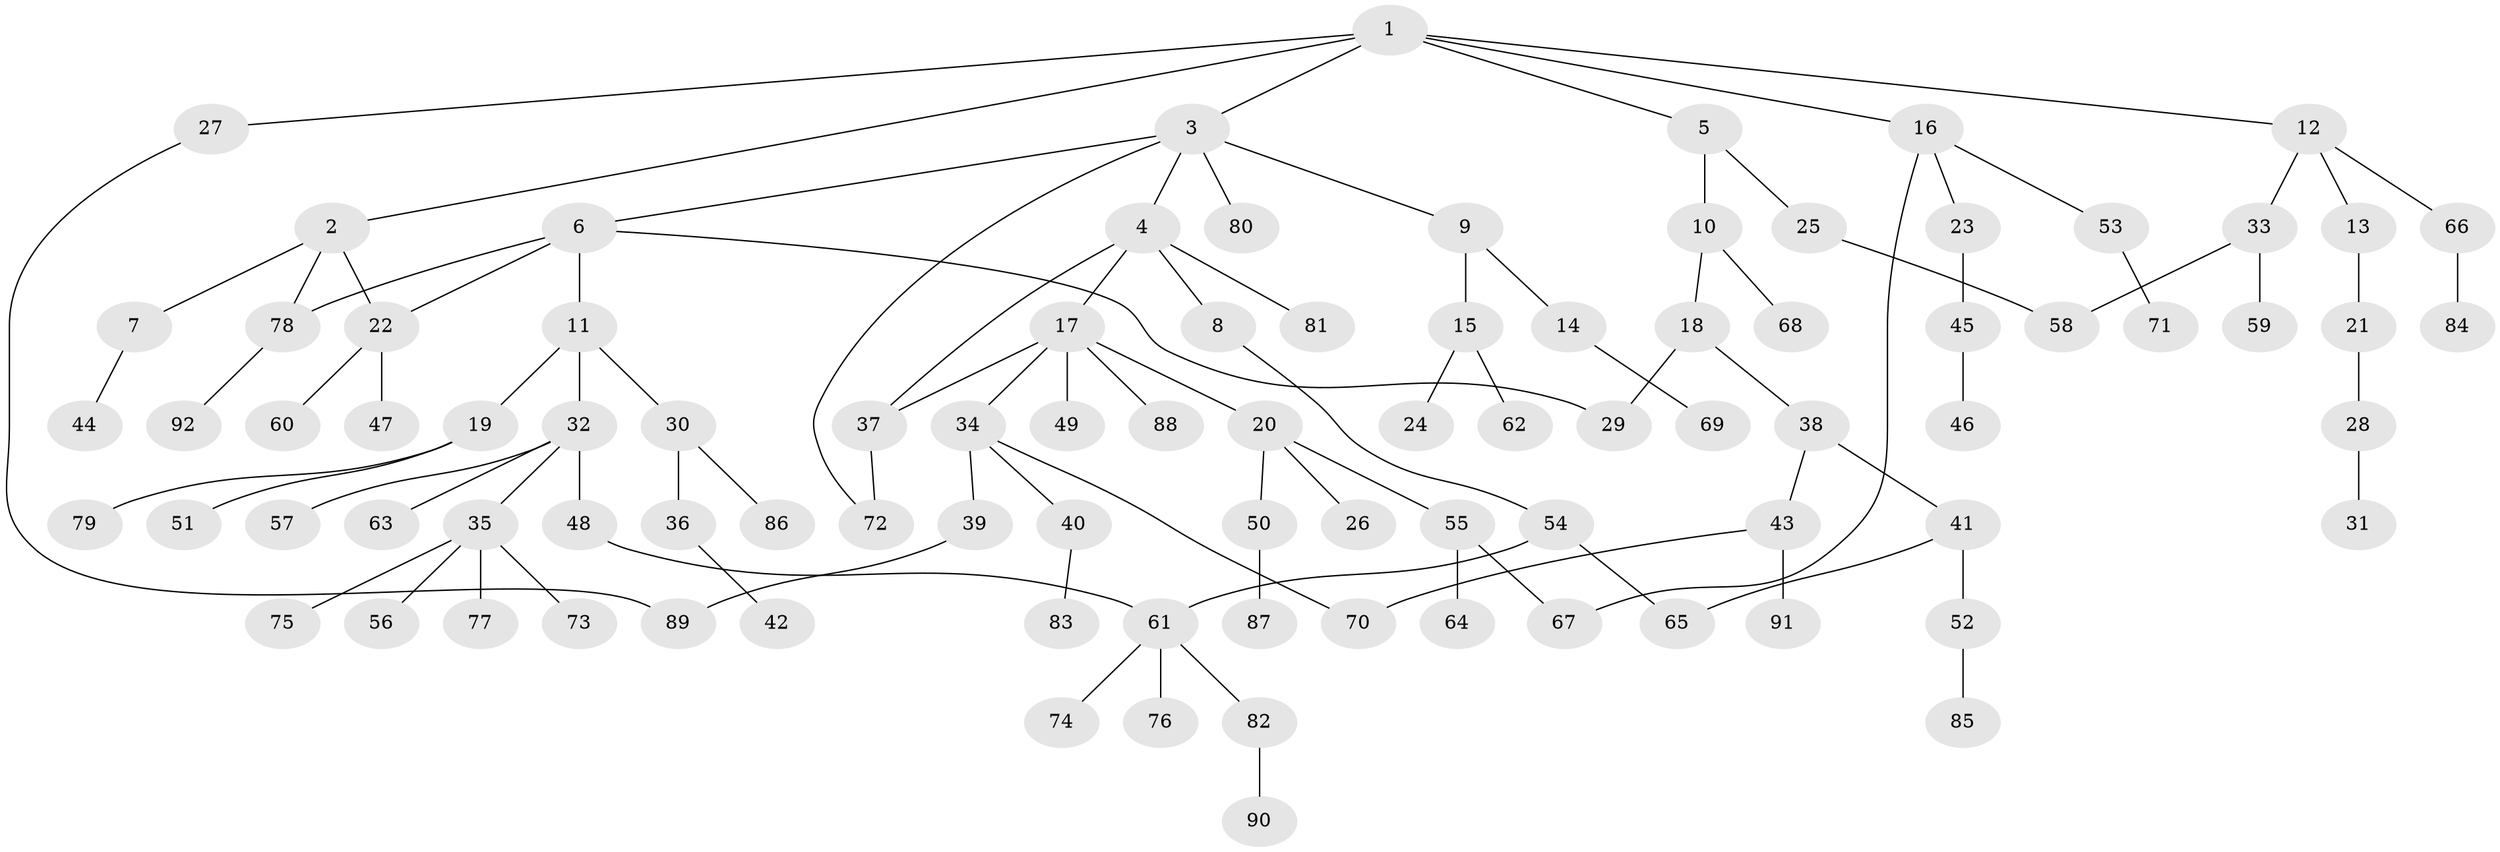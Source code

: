 // Generated by graph-tools (version 1.1) at 2025/25/03/09/25 03:25:31]
// undirected, 92 vertices, 102 edges
graph export_dot {
graph [start="1"]
  node [color=gray90,style=filled];
  1;
  2;
  3;
  4;
  5;
  6;
  7;
  8;
  9;
  10;
  11;
  12;
  13;
  14;
  15;
  16;
  17;
  18;
  19;
  20;
  21;
  22;
  23;
  24;
  25;
  26;
  27;
  28;
  29;
  30;
  31;
  32;
  33;
  34;
  35;
  36;
  37;
  38;
  39;
  40;
  41;
  42;
  43;
  44;
  45;
  46;
  47;
  48;
  49;
  50;
  51;
  52;
  53;
  54;
  55;
  56;
  57;
  58;
  59;
  60;
  61;
  62;
  63;
  64;
  65;
  66;
  67;
  68;
  69;
  70;
  71;
  72;
  73;
  74;
  75;
  76;
  77;
  78;
  79;
  80;
  81;
  82;
  83;
  84;
  85;
  86;
  87;
  88;
  89;
  90;
  91;
  92;
  1 -- 2;
  1 -- 3;
  1 -- 5;
  1 -- 12;
  1 -- 16;
  1 -- 27;
  2 -- 7;
  2 -- 22;
  2 -- 78;
  3 -- 4;
  3 -- 6;
  3 -- 9;
  3 -- 80;
  3 -- 72;
  4 -- 8;
  4 -- 17;
  4 -- 37;
  4 -- 81;
  5 -- 10;
  5 -- 25;
  6 -- 11;
  6 -- 29;
  6 -- 78;
  6 -- 22;
  7 -- 44;
  8 -- 54;
  9 -- 14;
  9 -- 15;
  10 -- 18;
  10 -- 68;
  11 -- 19;
  11 -- 30;
  11 -- 32;
  12 -- 13;
  12 -- 33;
  12 -- 66;
  13 -- 21;
  14 -- 69;
  15 -- 24;
  15 -- 62;
  16 -- 23;
  16 -- 53;
  16 -- 67;
  17 -- 20;
  17 -- 34;
  17 -- 49;
  17 -- 88;
  17 -- 37;
  18 -- 38;
  18 -- 29;
  19 -- 51;
  19 -- 79;
  20 -- 26;
  20 -- 50;
  20 -- 55;
  21 -- 28;
  22 -- 47;
  22 -- 60;
  23 -- 45;
  25 -- 58;
  27 -- 89;
  28 -- 31;
  30 -- 36;
  30 -- 86;
  32 -- 35;
  32 -- 48;
  32 -- 57;
  32 -- 63;
  33 -- 58;
  33 -- 59;
  34 -- 39;
  34 -- 40;
  34 -- 70;
  35 -- 56;
  35 -- 73;
  35 -- 75;
  35 -- 77;
  36 -- 42;
  37 -- 72;
  38 -- 41;
  38 -- 43;
  39 -- 89;
  40 -- 83;
  41 -- 52;
  41 -- 65;
  43 -- 70;
  43 -- 91;
  45 -- 46;
  48 -- 61;
  50 -- 87;
  52 -- 85;
  53 -- 71;
  54 -- 61;
  54 -- 65;
  55 -- 64;
  55 -- 67;
  61 -- 74;
  61 -- 76;
  61 -- 82;
  66 -- 84;
  78 -- 92;
  82 -- 90;
}
